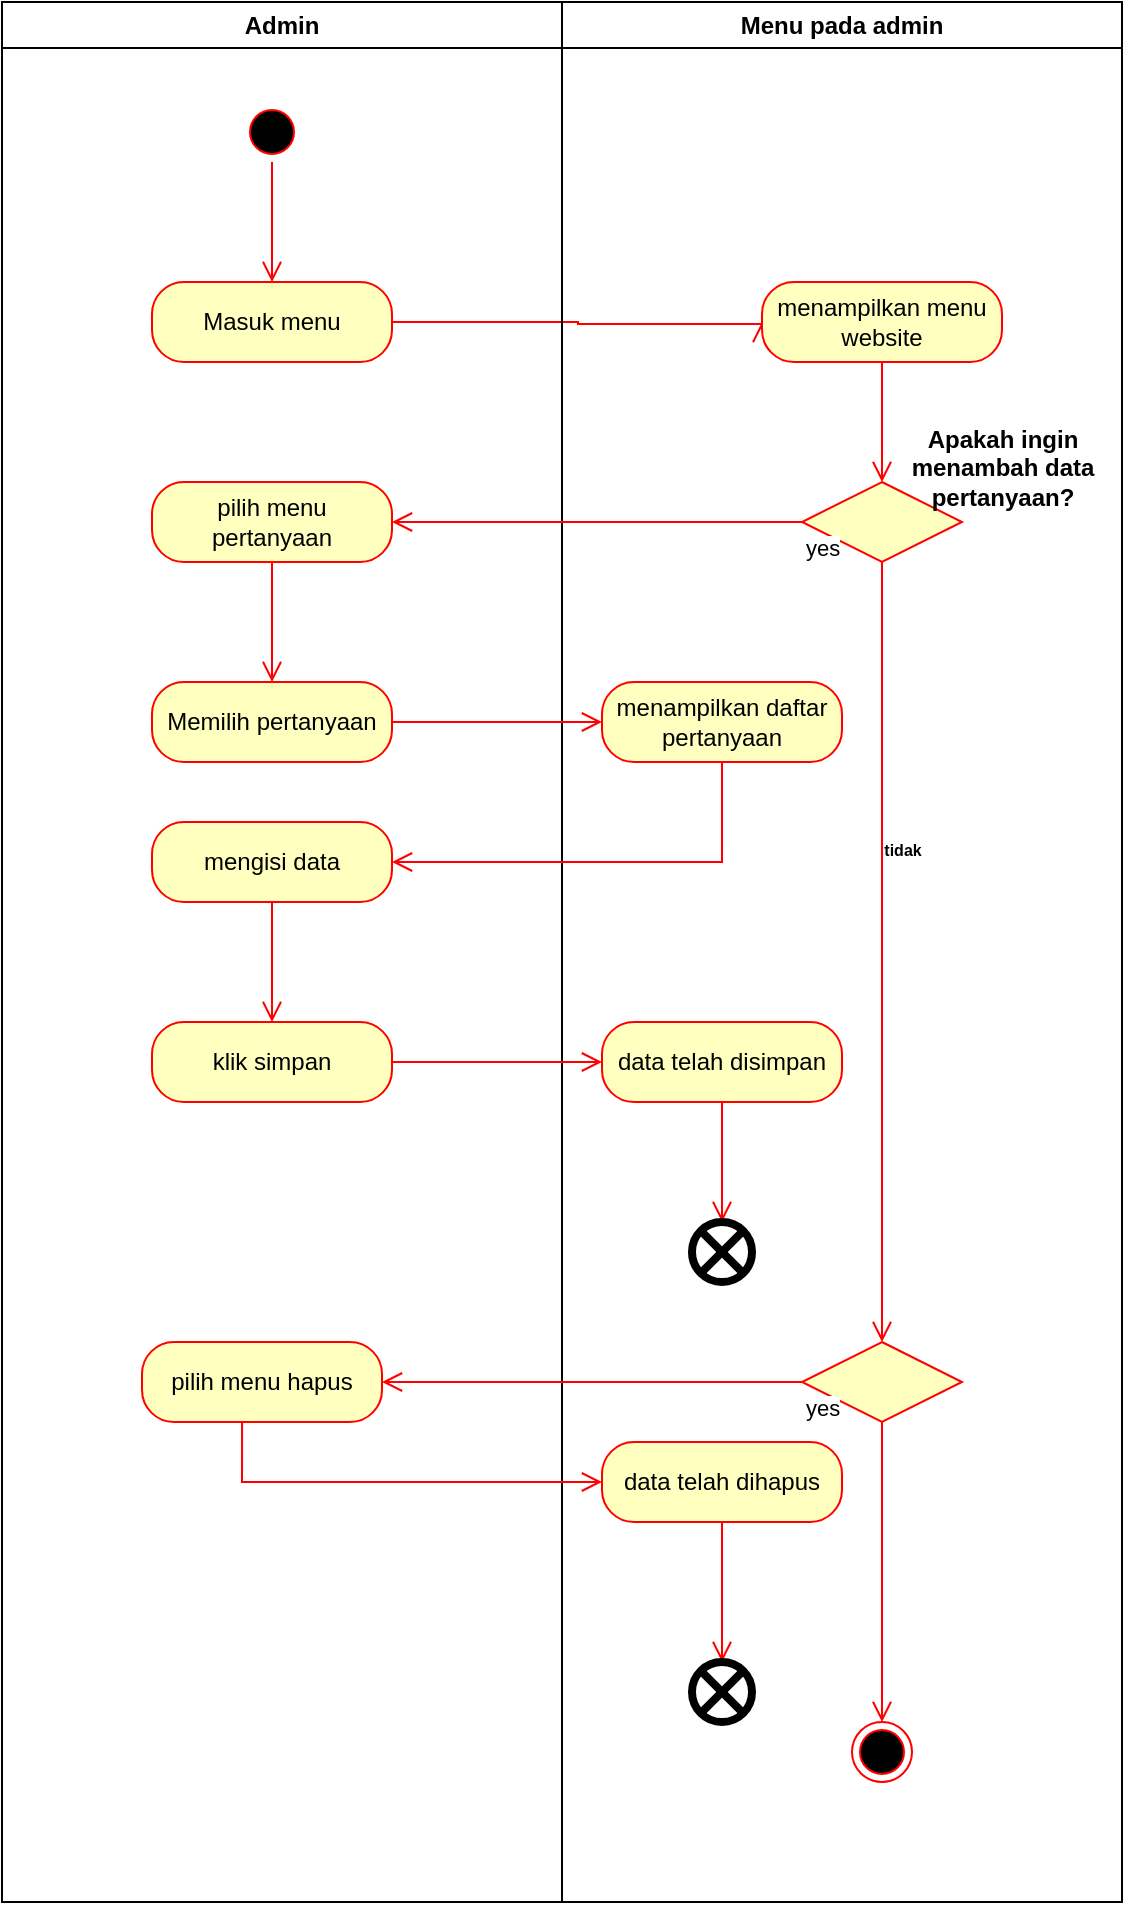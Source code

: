 <mxfile version="21.6.1" type="device">
  <diagram name="Page-1" id="e7e014a7-5840-1c2e-5031-d8a46d1fe8dd">
    <mxGraphModel dx="988" dy="525" grid="1" gridSize="10" guides="1" tooltips="1" connect="1" arrows="1" fold="1" page="1" pageScale="1" pageWidth="1169" pageHeight="826" background="none" math="0" shadow="0">
      <root>
        <mxCell id="0" />
        <mxCell id="1" parent="0" />
        <mxCell id="2" value="Admin" style="swimlane;whiteSpace=wrap" parent="1" vertex="1">
          <mxGeometry x="150" y="20" width="280" height="950" as="geometry" />
        </mxCell>
        <mxCell id="coWxCeMdqgrI4QlaSuaD-64" value="" style="ellipse;html=1;shape=startState;fillColor=#000000;strokeColor=#ff0000;" parent="2" vertex="1">
          <mxGeometry x="120" y="50" width="30" height="30" as="geometry" />
        </mxCell>
        <mxCell id="coWxCeMdqgrI4QlaSuaD-65" value="" style="edgeStyle=orthogonalEdgeStyle;html=1;verticalAlign=bottom;endArrow=open;endSize=8;strokeColor=#ff0000;rounded=0;" parent="2" source="coWxCeMdqgrI4QlaSuaD-64" edge="1">
          <mxGeometry relative="1" as="geometry">
            <mxPoint x="135" y="140" as="targetPoint" />
          </mxGeometry>
        </mxCell>
        <mxCell id="coWxCeMdqgrI4QlaSuaD-66" value="Masuk menu" style="rounded=1;whiteSpace=wrap;html=1;arcSize=40;fontColor=#000000;fillColor=#ffffc0;strokeColor=#ff0000;" parent="2" vertex="1">
          <mxGeometry x="75" y="140" width="120" height="40" as="geometry" />
        </mxCell>
        <mxCell id="coWxCeMdqgrI4QlaSuaD-67" value="" style="edgeStyle=orthogonalEdgeStyle;html=1;verticalAlign=bottom;endArrow=open;endSize=8;strokeColor=#ff0000;rounded=0;" parent="2" source="coWxCeMdqgrI4QlaSuaD-66" edge="1">
          <mxGeometry relative="1" as="geometry">
            <mxPoint x="380" y="160" as="targetPoint" />
            <Array as="points">
              <mxPoint x="288" y="160" />
              <mxPoint x="288" y="161" />
            </Array>
          </mxGeometry>
        </mxCell>
        <mxCell id="coWxCeMdqgrI4QlaSuaD-113" value="klik simpan" style="rounded=1;whiteSpace=wrap;html=1;arcSize=40;fontColor=#000000;fillColor=#ffffc0;strokeColor=#ff0000;" parent="2" vertex="1">
          <mxGeometry x="75" y="510" width="120" height="40" as="geometry" />
        </mxCell>
        <mxCell id="YcXmiPu983y7gy3dxmur-3" value="pilih menu pertanyaan" style="rounded=1;whiteSpace=wrap;html=1;arcSize=40;fontColor=#000000;fillColor=#ffffc0;strokeColor=#ff0000;" vertex="1" parent="2">
          <mxGeometry x="75" y="240" width="120" height="40" as="geometry" />
        </mxCell>
        <mxCell id="YcXmiPu983y7gy3dxmur-4" value="" style="edgeStyle=orthogonalEdgeStyle;html=1;verticalAlign=bottom;endArrow=open;endSize=8;strokeColor=#ff0000;rounded=0;" edge="1" source="YcXmiPu983y7gy3dxmur-3" parent="2">
          <mxGeometry relative="1" as="geometry">
            <mxPoint x="135" y="340" as="targetPoint" />
          </mxGeometry>
        </mxCell>
        <mxCell id="YcXmiPu983y7gy3dxmur-16" value="Memilih pertanyaan" style="rounded=1;whiteSpace=wrap;html=1;arcSize=40;fontColor=#000000;fillColor=#ffffc0;strokeColor=#ff0000;" vertex="1" parent="2">
          <mxGeometry x="75" y="340" width="120" height="40" as="geometry" />
        </mxCell>
        <mxCell id="YcXmiPu983y7gy3dxmur-27" value="mengisi data" style="rounded=1;whiteSpace=wrap;html=1;arcSize=40;fontColor=#000000;fillColor=#ffffc0;strokeColor=#ff0000;" vertex="1" parent="2">
          <mxGeometry x="75" y="410" width="120" height="40" as="geometry" />
        </mxCell>
        <mxCell id="YcXmiPu983y7gy3dxmur-28" value="" style="edgeStyle=orthogonalEdgeStyle;html=1;verticalAlign=bottom;endArrow=open;endSize=8;strokeColor=#ff0000;rounded=0;" edge="1" source="YcXmiPu983y7gy3dxmur-27" parent="2">
          <mxGeometry relative="1" as="geometry">
            <mxPoint x="135" y="510" as="targetPoint" />
          </mxGeometry>
        </mxCell>
        <mxCell id="YcXmiPu983y7gy3dxmur-43" value="pilih menu hapus" style="rounded=1;whiteSpace=wrap;html=1;arcSize=40;fontColor=#000000;fillColor=#ffffc0;strokeColor=#ff0000;" vertex="1" parent="2">
          <mxGeometry x="70" y="670" width="120" height="40" as="geometry" />
        </mxCell>
        <mxCell id="3" value="Menu pada admin" style="swimlane;whiteSpace=wrap;startSize=23;strokeColor=default;" parent="1" vertex="1">
          <mxGeometry x="430" y="20" width="280" height="950" as="geometry" />
        </mxCell>
        <mxCell id="coWxCeMdqgrI4QlaSuaD-70" value="menampilkan menu website" style="rounded=1;whiteSpace=wrap;html=1;arcSize=40;fontColor=#000000;fillColor=#ffffc0;strokeColor=#ff0000;" parent="3" vertex="1">
          <mxGeometry x="100" y="140" width="120" height="40" as="geometry" />
        </mxCell>
        <mxCell id="coWxCeMdqgrI4QlaSuaD-71" value="" style="edgeStyle=orthogonalEdgeStyle;html=1;verticalAlign=bottom;endArrow=open;endSize=8;strokeColor=#ff0000;rounded=0;" parent="3" source="coWxCeMdqgrI4QlaSuaD-70" edge="1">
          <mxGeometry relative="1" as="geometry">
            <mxPoint x="160" y="240" as="targetPoint" />
          </mxGeometry>
        </mxCell>
        <mxCell id="coWxCeMdqgrI4QlaSuaD-109" value="" style="ellipse;html=1;shape=endState;fillColor=#000000;strokeColor=#ff0000;" parent="3" vertex="1">
          <mxGeometry x="145" y="860" width="30" height="30" as="geometry" />
        </mxCell>
        <mxCell id="YcXmiPu983y7gy3dxmur-21" value="" style="rhombus;whiteSpace=wrap;html=1;fontColor=#000000;fillColor=#ffffc0;strokeColor=#ff0000;" vertex="1" parent="3">
          <mxGeometry x="120" y="240" width="80" height="40" as="geometry" />
        </mxCell>
        <mxCell id="YcXmiPu983y7gy3dxmur-22" value="" style="edgeStyle=orthogonalEdgeStyle;html=1;align=left;verticalAlign=bottom;endArrow=open;endSize=8;strokeColor=#ff0000;rounded=0;exitX=0.5;exitY=1;exitDx=0;exitDy=0;entryX=0.5;entryY=0;entryDx=0;entryDy=0;" edge="1" source="YcXmiPu983y7gy3dxmur-21" parent="3" target="YcXmiPu983y7gy3dxmur-40">
          <mxGeometry x="-1" relative="1" as="geometry">
            <mxPoint x="160" y="580" as="targetPoint" />
          </mxGeometry>
        </mxCell>
        <mxCell id="YcXmiPu983y7gy3dxmur-24" value="Apakah ingin&lt;br&gt;menambah data&lt;br&gt;pertanyaan?" style="text;align=center;fontStyle=1;verticalAlign=middle;spacingLeft=3;spacingRight=3;strokeColor=none;rotatable=0;points=[[0,0.5],[1,0.5]];portConstraint=eastwest;html=1;" vertex="1" parent="3">
          <mxGeometry x="180" y="220" width="80" height="26" as="geometry" />
        </mxCell>
        <mxCell id="YcXmiPu983y7gy3dxmur-25" value="menampilkan daftar pertanyaan" style="rounded=1;whiteSpace=wrap;html=1;arcSize=40;fontColor=#000000;fillColor=#ffffc0;strokeColor=#ff0000;" vertex="1" parent="3">
          <mxGeometry x="20" y="340" width="120" height="40" as="geometry" />
        </mxCell>
        <mxCell id="YcXmiPu983y7gy3dxmur-29" value="data telah disimpan" style="rounded=1;whiteSpace=wrap;html=1;arcSize=40;fontColor=#000000;fillColor=#ffffc0;strokeColor=#ff0000;" vertex="1" parent="3">
          <mxGeometry x="20" y="510" width="120" height="40" as="geometry" />
        </mxCell>
        <mxCell id="YcXmiPu983y7gy3dxmur-30" value="" style="edgeStyle=orthogonalEdgeStyle;html=1;verticalAlign=bottom;endArrow=open;endSize=8;strokeColor=#ff0000;rounded=0;" edge="1" source="YcXmiPu983y7gy3dxmur-29" parent="3">
          <mxGeometry relative="1" as="geometry">
            <mxPoint x="80" y="610" as="targetPoint" />
          </mxGeometry>
        </mxCell>
        <mxCell id="YcXmiPu983y7gy3dxmur-36" value="" style="verticalLabelPosition=bottom;verticalAlign=top;html=1;shape=mxgraph.flowchart.or;strokeWidth=4;" vertex="1" parent="3">
          <mxGeometry x="65" y="610" width="30" height="30" as="geometry" />
        </mxCell>
        <mxCell id="YcXmiPu983y7gy3dxmur-40" value="" style="rhombus;whiteSpace=wrap;html=1;fontColor=#000000;fillColor=#ffffc0;strokeColor=#ff0000;" vertex="1" parent="3">
          <mxGeometry x="120" y="670" width="80" height="40" as="geometry" />
        </mxCell>
        <mxCell id="YcXmiPu983y7gy3dxmur-41" value="" style="edgeStyle=orthogonalEdgeStyle;html=1;align=left;verticalAlign=bottom;endArrow=open;endSize=8;strokeColor=#ff0000;rounded=0;entryX=0.5;entryY=0;entryDx=0;entryDy=0;" edge="1" source="YcXmiPu983y7gy3dxmur-40" parent="3" target="coWxCeMdqgrI4QlaSuaD-109">
          <mxGeometry x="-1" relative="1" as="geometry">
            <mxPoint x="300" y="690" as="targetPoint" />
          </mxGeometry>
        </mxCell>
        <mxCell id="YcXmiPu983y7gy3dxmur-45" value="data telah dihapus" style="rounded=1;whiteSpace=wrap;html=1;arcSize=40;fontColor=#000000;fillColor=#ffffc0;strokeColor=#ff0000;" vertex="1" parent="3">
          <mxGeometry x="20" y="720" width="120" height="40" as="geometry" />
        </mxCell>
        <mxCell id="YcXmiPu983y7gy3dxmur-46" value="" style="edgeStyle=orthogonalEdgeStyle;html=1;verticalAlign=bottom;endArrow=open;endSize=8;strokeColor=#ff0000;rounded=0;entryX=0.5;entryY=0;entryDx=0;entryDy=0;entryPerimeter=0;" edge="1" source="YcXmiPu983y7gy3dxmur-45" parent="3" target="YcXmiPu983y7gy3dxmur-47">
          <mxGeometry relative="1" as="geometry">
            <mxPoint x="70" y="830" as="targetPoint" />
          </mxGeometry>
        </mxCell>
        <mxCell id="YcXmiPu983y7gy3dxmur-47" value="" style="verticalLabelPosition=bottom;verticalAlign=top;html=1;shape=mxgraph.flowchart.or;strokeWidth=4;" vertex="1" parent="3">
          <mxGeometry x="65" y="830" width="30" height="30" as="geometry" />
        </mxCell>
        <mxCell id="YcXmiPu983y7gy3dxmur-48" value="&lt;font style=&quot;font-size: 8px;&quot;&gt;tidak&lt;/font&gt;" style="text;align=center;fontStyle=1;verticalAlign=middle;spacingLeft=3;spacingRight=3;strokeColor=none;rotatable=0;points=[[0,0.5],[1,0.5]];portConstraint=eastwest;html=1;" vertex="1" parent="3">
          <mxGeometry x="130" y="410" width="80" height="26" as="geometry" />
        </mxCell>
        <mxCell id="YcXmiPu983y7gy3dxmur-18" value="" style="edgeStyle=orthogonalEdgeStyle;html=1;verticalAlign=bottom;endArrow=open;endSize=8;strokeColor=#ff0000;rounded=0;exitX=1;exitY=0.5;exitDx=0;exitDy=0;" edge="1" parent="1" source="YcXmiPu983y7gy3dxmur-16">
          <mxGeometry relative="1" as="geometry">
            <mxPoint x="450" y="380" as="targetPoint" />
            <mxPoint x="600" y="410" as="sourcePoint" />
          </mxGeometry>
        </mxCell>
        <mxCell id="YcXmiPu983y7gy3dxmur-23" value="yes" style="edgeStyle=orthogonalEdgeStyle;html=1;align=left;verticalAlign=top;endArrow=open;endSize=8;strokeColor=#ff0000;rounded=0;exitX=0;exitY=0.5;exitDx=0;exitDy=0;entryX=1;entryY=0.5;entryDx=0;entryDy=0;" edge="1" source="YcXmiPu983y7gy3dxmur-21" parent="1" target="YcXmiPu983y7gy3dxmur-3">
          <mxGeometry x="-1" relative="1" as="geometry">
            <mxPoint x="590" y="360" as="targetPoint" />
          </mxGeometry>
        </mxCell>
        <mxCell id="YcXmiPu983y7gy3dxmur-26" value="" style="edgeStyle=orthogonalEdgeStyle;html=1;verticalAlign=bottom;endArrow=open;endSize=8;strokeColor=#ff0000;rounded=0;entryX=1;entryY=0.5;entryDx=0;entryDy=0;exitX=0.5;exitY=1;exitDx=0;exitDy=0;" edge="1" source="YcXmiPu983y7gy3dxmur-25" parent="1" target="YcXmiPu983y7gy3dxmur-27">
          <mxGeometry relative="1" as="geometry">
            <mxPoint x="510" y="463" as="targetPoint" />
          </mxGeometry>
        </mxCell>
        <mxCell id="coWxCeMdqgrI4QlaSuaD-114" value="" style="edgeStyle=orthogonalEdgeStyle;html=1;verticalAlign=bottom;endArrow=open;endSize=8;strokeColor=#ff0000;rounded=0;exitX=1;exitY=0.5;exitDx=0;exitDy=0;entryX=0;entryY=0.5;entryDx=0;entryDy=0;" parent="1" source="coWxCeMdqgrI4QlaSuaD-113" edge="1" target="YcXmiPu983y7gy3dxmur-29">
          <mxGeometry relative="1" as="geometry">
            <mxPoint x="285" y="660" as="targetPoint" />
          </mxGeometry>
        </mxCell>
        <mxCell id="YcXmiPu983y7gy3dxmur-42" value="yes" style="edgeStyle=orthogonalEdgeStyle;html=1;align=left;verticalAlign=top;endArrow=open;endSize=8;strokeColor=#ff0000;rounded=0;entryX=1;entryY=0.5;entryDx=0;entryDy=0;" edge="1" source="YcXmiPu983y7gy3dxmur-40" parent="1" target="YcXmiPu983y7gy3dxmur-43">
          <mxGeometry x="-1" relative="1" as="geometry">
            <mxPoint x="590" y="790" as="targetPoint" />
          </mxGeometry>
        </mxCell>
        <mxCell id="YcXmiPu983y7gy3dxmur-44" value="" style="edgeStyle=orthogonalEdgeStyle;html=1;verticalAlign=bottom;endArrow=open;endSize=8;strokeColor=#ff0000;rounded=0;entryX=0;entryY=0.5;entryDx=0;entryDy=0;exitX=0.417;exitY=1;exitDx=0;exitDy=0;exitPerimeter=0;" edge="1" source="YcXmiPu983y7gy3dxmur-43" parent="1" target="YcXmiPu983y7gy3dxmur-45">
          <mxGeometry relative="1" as="geometry">
            <mxPoint x="280" y="800" as="targetPoint" />
          </mxGeometry>
        </mxCell>
      </root>
    </mxGraphModel>
  </diagram>
</mxfile>

